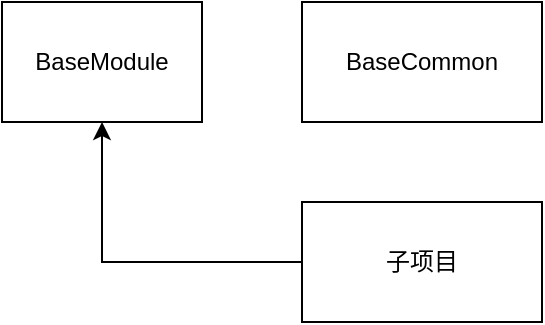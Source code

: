 <mxfile version="13.8.8" type="github">
  <diagram id="csGil1xaL1SVen_ycMVT" name="Page-1">
    <mxGraphModel dx="1422" dy="762" grid="1" gridSize="10" guides="1" tooltips="1" connect="1" arrows="1" fold="1" page="1" pageScale="1" pageWidth="827" pageHeight="1169" math="0" shadow="0">
      <root>
        <mxCell id="0" />
        <mxCell id="1" parent="0" />
        <mxCell id="NQqwgZCC8j3keOBlK-B6-3" style="edgeStyle=orthogonalEdgeStyle;rounded=0;orthogonalLoop=1;jettySize=auto;html=1;entryX=0.5;entryY=1;entryDx=0;entryDy=0;" edge="1" parent="1" source="NQqwgZCC8j3keOBlK-B6-1" target="NQqwgZCC8j3keOBlK-B6-2">
          <mxGeometry relative="1" as="geometry" />
        </mxCell>
        <mxCell id="NQqwgZCC8j3keOBlK-B6-1" value="子项目" style="rounded=0;whiteSpace=wrap;html=1;" vertex="1" parent="1">
          <mxGeometry x="180" y="330" width="120" height="60" as="geometry" />
        </mxCell>
        <mxCell id="NQqwgZCC8j3keOBlK-B6-2" value="BaseModule" style="rounded=0;whiteSpace=wrap;html=1;" vertex="1" parent="1">
          <mxGeometry x="30" y="230" width="100" height="60" as="geometry" />
        </mxCell>
        <mxCell id="NQqwgZCC8j3keOBlK-B6-4" value="BaseCommon" style="rounded=0;whiteSpace=wrap;html=1;" vertex="1" parent="1">
          <mxGeometry x="180" y="230" width="120" height="60" as="geometry" />
        </mxCell>
      </root>
    </mxGraphModel>
  </diagram>
</mxfile>
